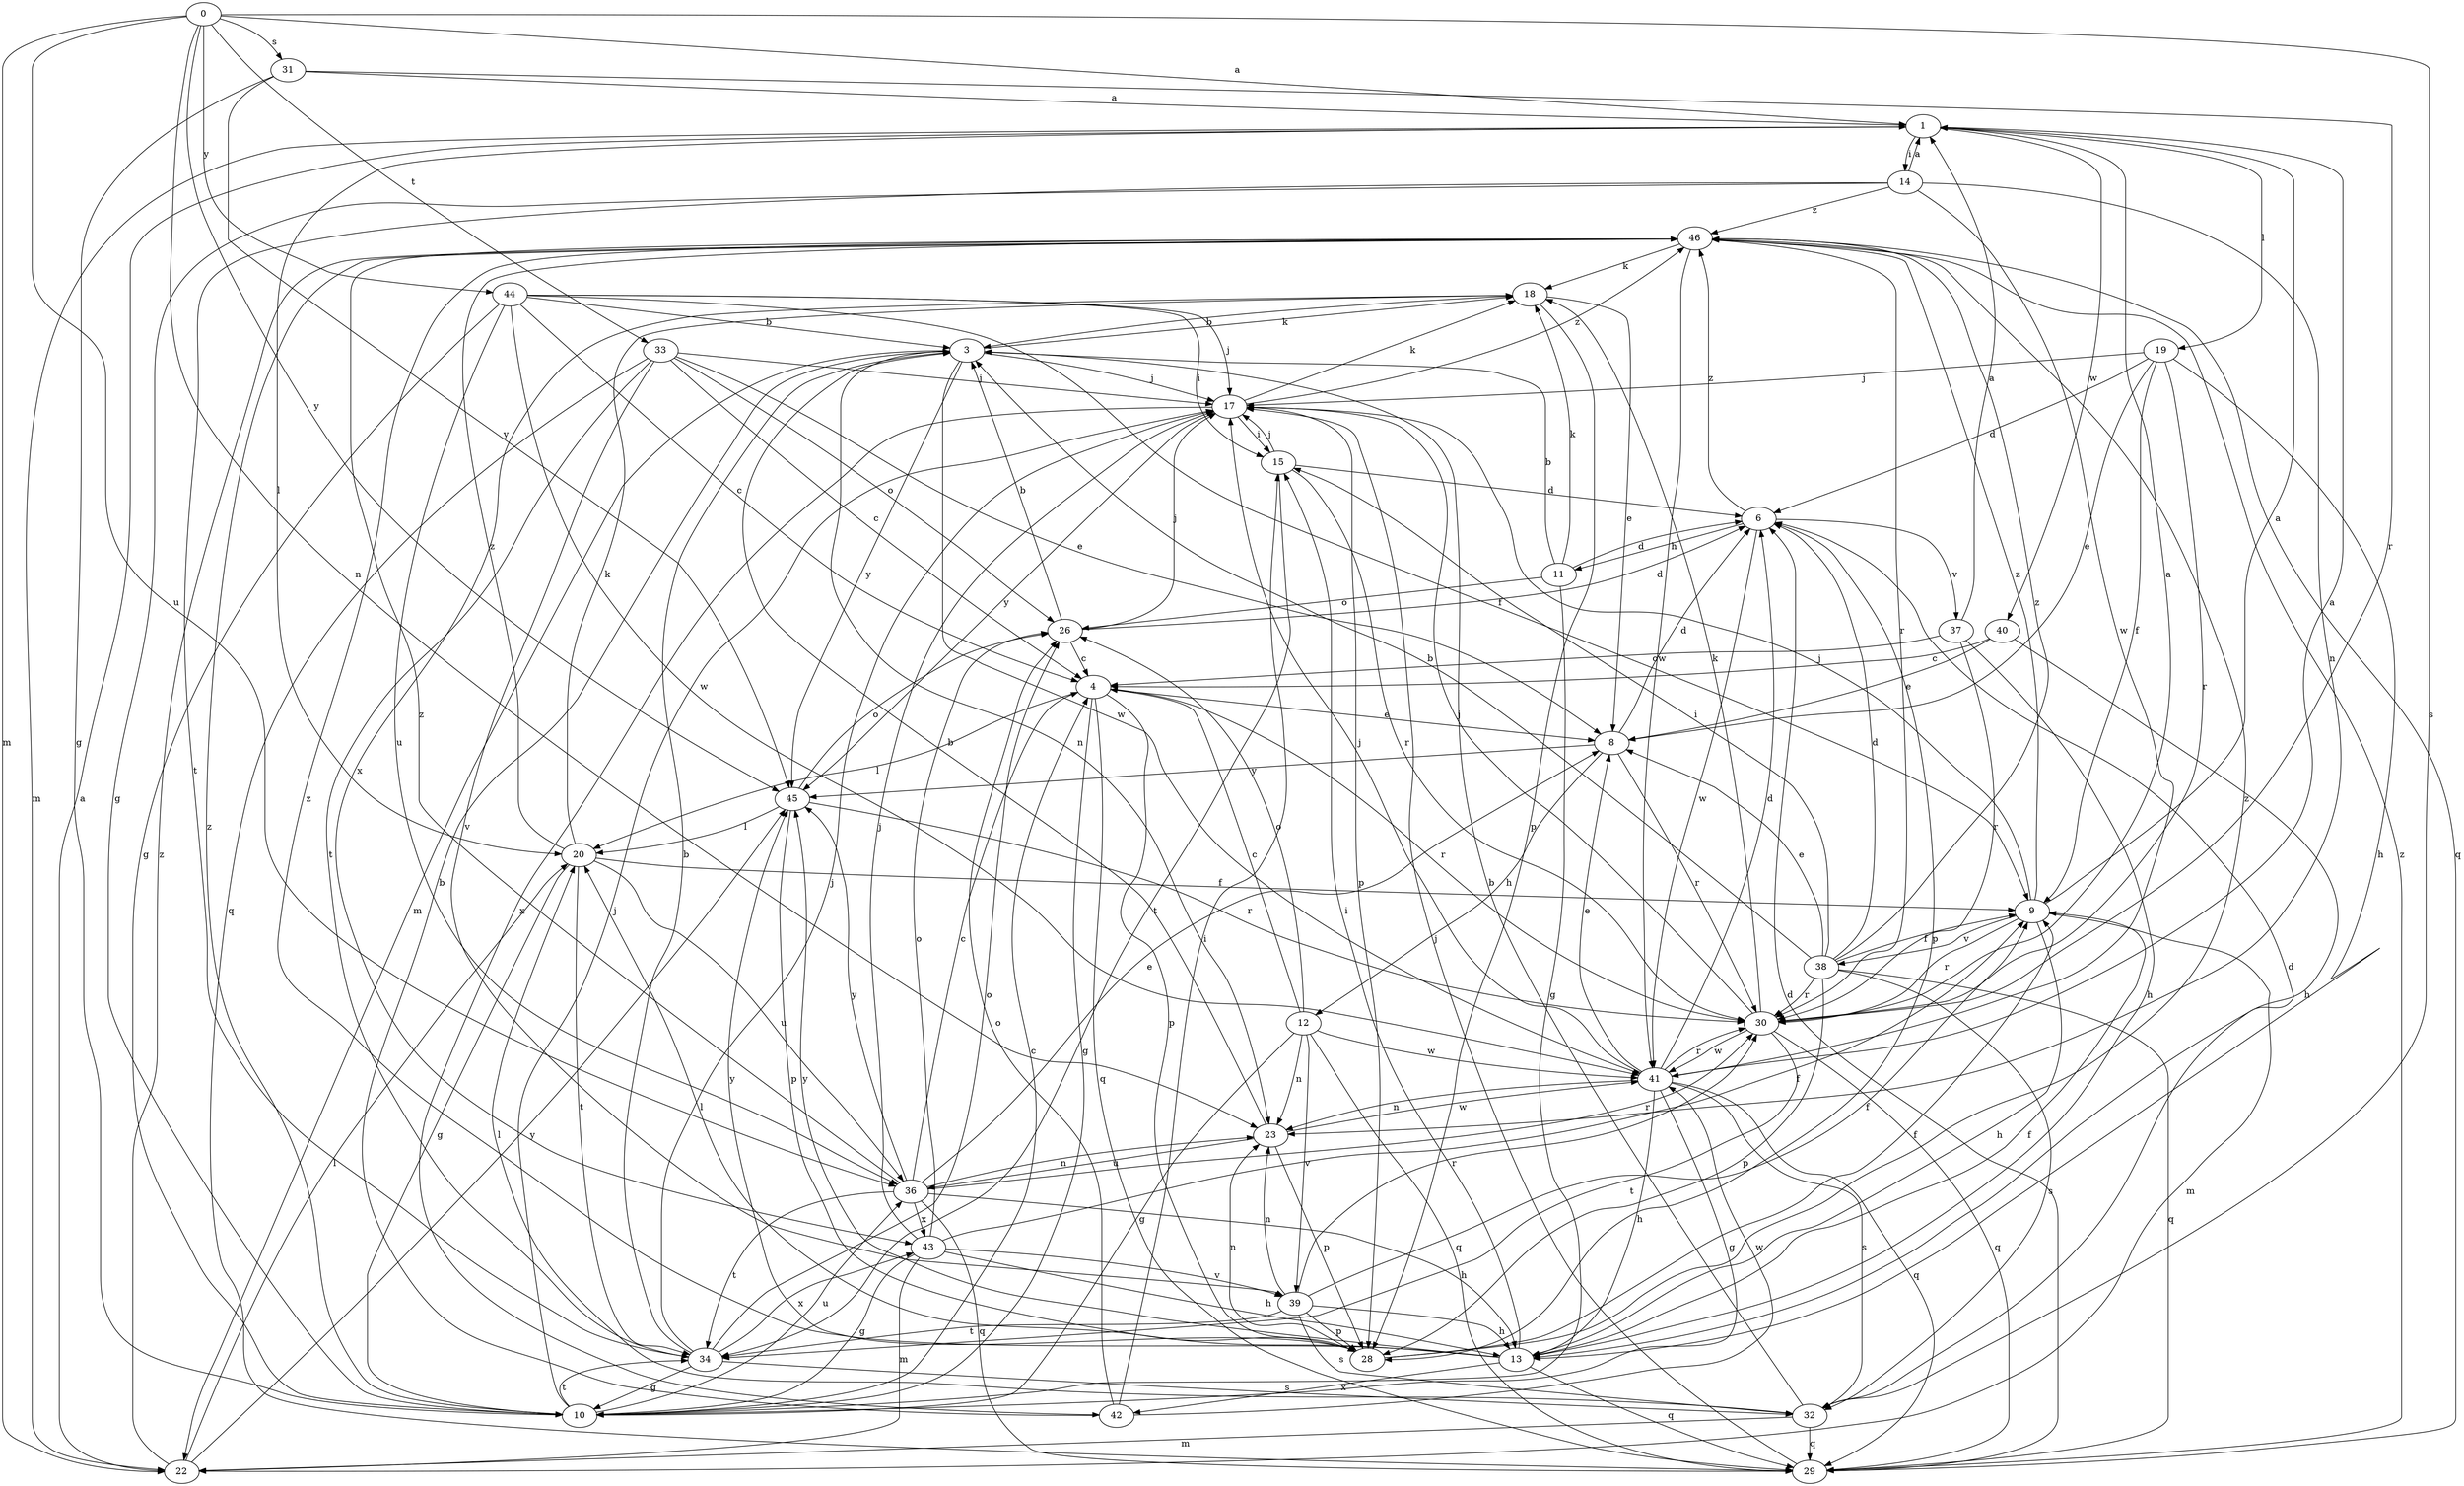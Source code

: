 strict digraph  {
0;
1;
3;
4;
6;
8;
9;
10;
11;
12;
13;
14;
15;
17;
18;
19;
20;
22;
23;
26;
28;
29;
30;
31;
32;
33;
34;
36;
37;
38;
39;
40;
41;
42;
43;
44;
45;
46;
0 -> 1  [label=a];
0 -> 22  [label=m];
0 -> 23  [label=n];
0 -> 31  [label=s];
0 -> 32  [label=s];
0 -> 33  [label=t];
0 -> 36  [label=u];
0 -> 44  [label=y];
0 -> 45  [label=y];
1 -> 14  [label=i];
1 -> 19  [label=l];
1 -> 20  [label=l];
1 -> 22  [label=m];
1 -> 40  [label=w];
3 -> 17  [label=j];
3 -> 18  [label=k];
3 -> 22  [label=m];
3 -> 23  [label=n];
3 -> 41  [label=w];
3 -> 45  [label=y];
4 -> 8  [label=e];
4 -> 10  [label=g];
4 -> 20  [label=l];
4 -> 28  [label=p];
4 -> 29  [label=q];
4 -> 30  [label=r];
6 -> 11  [label=h];
6 -> 28  [label=p];
6 -> 37  [label=v];
6 -> 41  [label=w];
6 -> 46  [label=z];
8 -> 6  [label=d];
8 -> 12  [label=h];
8 -> 30  [label=r];
8 -> 45  [label=y];
9 -> 1  [label=a];
9 -> 13  [label=h];
9 -> 17  [label=j];
9 -> 22  [label=m];
9 -> 30  [label=r];
9 -> 38  [label=v];
9 -> 46  [label=z];
10 -> 4  [label=c];
10 -> 17  [label=j];
10 -> 34  [label=t];
10 -> 36  [label=u];
10 -> 46  [label=z];
11 -> 3  [label=b];
11 -> 6  [label=d];
11 -> 10  [label=g];
11 -> 18  [label=k];
11 -> 26  [label=o];
12 -> 4  [label=c];
12 -> 10  [label=g];
12 -> 23  [label=n];
12 -> 26  [label=o];
12 -> 29  [label=q];
12 -> 39  [label=v];
12 -> 41  [label=w];
13 -> 9  [label=f];
13 -> 15  [label=i];
13 -> 20  [label=l];
13 -> 29  [label=q];
13 -> 42  [label=x];
13 -> 45  [label=y];
13 -> 46  [label=z];
14 -> 1  [label=a];
14 -> 10  [label=g];
14 -> 23  [label=n];
14 -> 34  [label=t];
14 -> 41  [label=w];
14 -> 46  [label=z];
15 -> 6  [label=d];
15 -> 17  [label=j];
15 -> 30  [label=r];
15 -> 34  [label=t];
17 -> 15  [label=i];
17 -> 18  [label=k];
17 -> 28  [label=p];
17 -> 42  [label=x];
17 -> 45  [label=y];
17 -> 46  [label=z];
18 -> 3  [label=b];
18 -> 8  [label=e];
18 -> 28  [label=p];
18 -> 43  [label=x];
19 -> 6  [label=d];
19 -> 8  [label=e];
19 -> 9  [label=f];
19 -> 13  [label=h];
19 -> 17  [label=j];
19 -> 30  [label=r];
20 -> 9  [label=f];
20 -> 10  [label=g];
20 -> 18  [label=k];
20 -> 34  [label=t];
20 -> 36  [label=u];
20 -> 46  [label=z];
22 -> 1  [label=a];
22 -> 20  [label=l];
22 -> 45  [label=y];
22 -> 46  [label=z];
23 -> 3  [label=b];
23 -> 28  [label=p];
23 -> 36  [label=u];
23 -> 41  [label=w];
26 -> 3  [label=b];
26 -> 4  [label=c];
26 -> 6  [label=d];
26 -> 17  [label=j];
28 -> 9  [label=f];
28 -> 23  [label=n];
28 -> 45  [label=y];
28 -> 46  [label=z];
29 -> 6  [label=d];
29 -> 17  [label=j];
29 -> 46  [label=z];
30 -> 1  [label=a];
30 -> 17  [label=j];
30 -> 18  [label=k];
30 -> 29  [label=q];
30 -> 34  [label=t];
30 -> 41  [label=w];
31 -> 1  [label=a];
31 -> 10  [label=g];
31 -> 30  [label=r];
31 -> 45  [label=y];
32 -> 3  [label=b];
32 -> 6  [label=d];
32 -> 20  [label=l];
32 -> 22  [label=m];
32 -> 29  [label=q];
33 -> 4  [label=c];
33 -> 8  [label=e];
33 -> 17  [label=j];
33 -> 26  [label=o];
33 -> 29  [label=q];
33 -> 34  [label=t];
33 -> 39  [label=v];
34 -> 3  [label=b];
34 -> 10  [label=g];
34 -> 17  [label=j];
34 -> 26  [label=o];
34 -> 32  [label=s];
34 -> 43  [label=x];
36 -> 4  [label=c];
36 -> 8  [label=e];
36 -> 13  [label=h];
36 -> 23  [label=n];
36 -> 29  [label=q];
36 -> 30  [label=r];
36 -> 34  [label=t];
36 -> 43  [label=x];
36 -> 45  [label=y];
36 -> 46  [label=z];
37 -> 1  [label=a];
37 -> 4  [label=c];
37 -> 13  [label=h];
37 -> 30  [label=r];
38 -> 3  [label=b];
38 -> 6  [label=d];
38 -> 8  [label=e];
38 -> 9  [label=f];
38 -> 15  [label=i];
38 -> 28  [label=p];
38 -> 29  [label=q];
38 -> 30  [label=r];
38 -> 32  [label=s];
38 -> 46  [label=z];
39 -> 9  [label=f];
39 -> 13  [label=h];
39 -> 23  [label=n];
39 -> 28  [label=p];
39 -> 30  [label=r];
39 -> 32  [label=s];
39 -> 34  [label=t];
40 -> 4  [label=c];
40 -> 8  [label=e];
40 -> 13  [label=h];
41 -> 1  [label=a];
41 -> 6  [label=d];
41 -> 8  [label=e];
41 -> 10  [label=g];
41 -> 13  [label=h];
41 -> 17  [label=j];
41 -> 23  [label=n];
41 -> 29  [label=q];
41 -> 30  [label=r];
41 -> 32  [label=s];
42 -> 3  [label=b];
42 -> 15  [label=i];
42 -> 26  [label=o];
42 -> 41  [label=w];
43 -> 9  [label=f];
43 -> 10  [label=g];
43 -> 13  [label=h];
43 -> 17  [label=j];
43 -> 22  [label=m];
43 -> 26  [label=o];
43 -> 39  [label=v];
44 -> 3  [label=b];
44 -> 4  [label=c];
44 -> 9  [label=f];
44 -> 10  [label=g];
44 -> 15  [label=i];
44 -> 17  [label=j];
44 -> 36  [label=u];
44 -> 41  [label=w];
45 -> 20  [label=l];
45 -> 26  [label=o];
45 -> 28  [label=p];
45 -> 30  [label=r];
46 -> 18  [label=k];
46 -> 29  [label=q];
46 -> 30  [label=r];
46 -> 41  [label=w];
}
